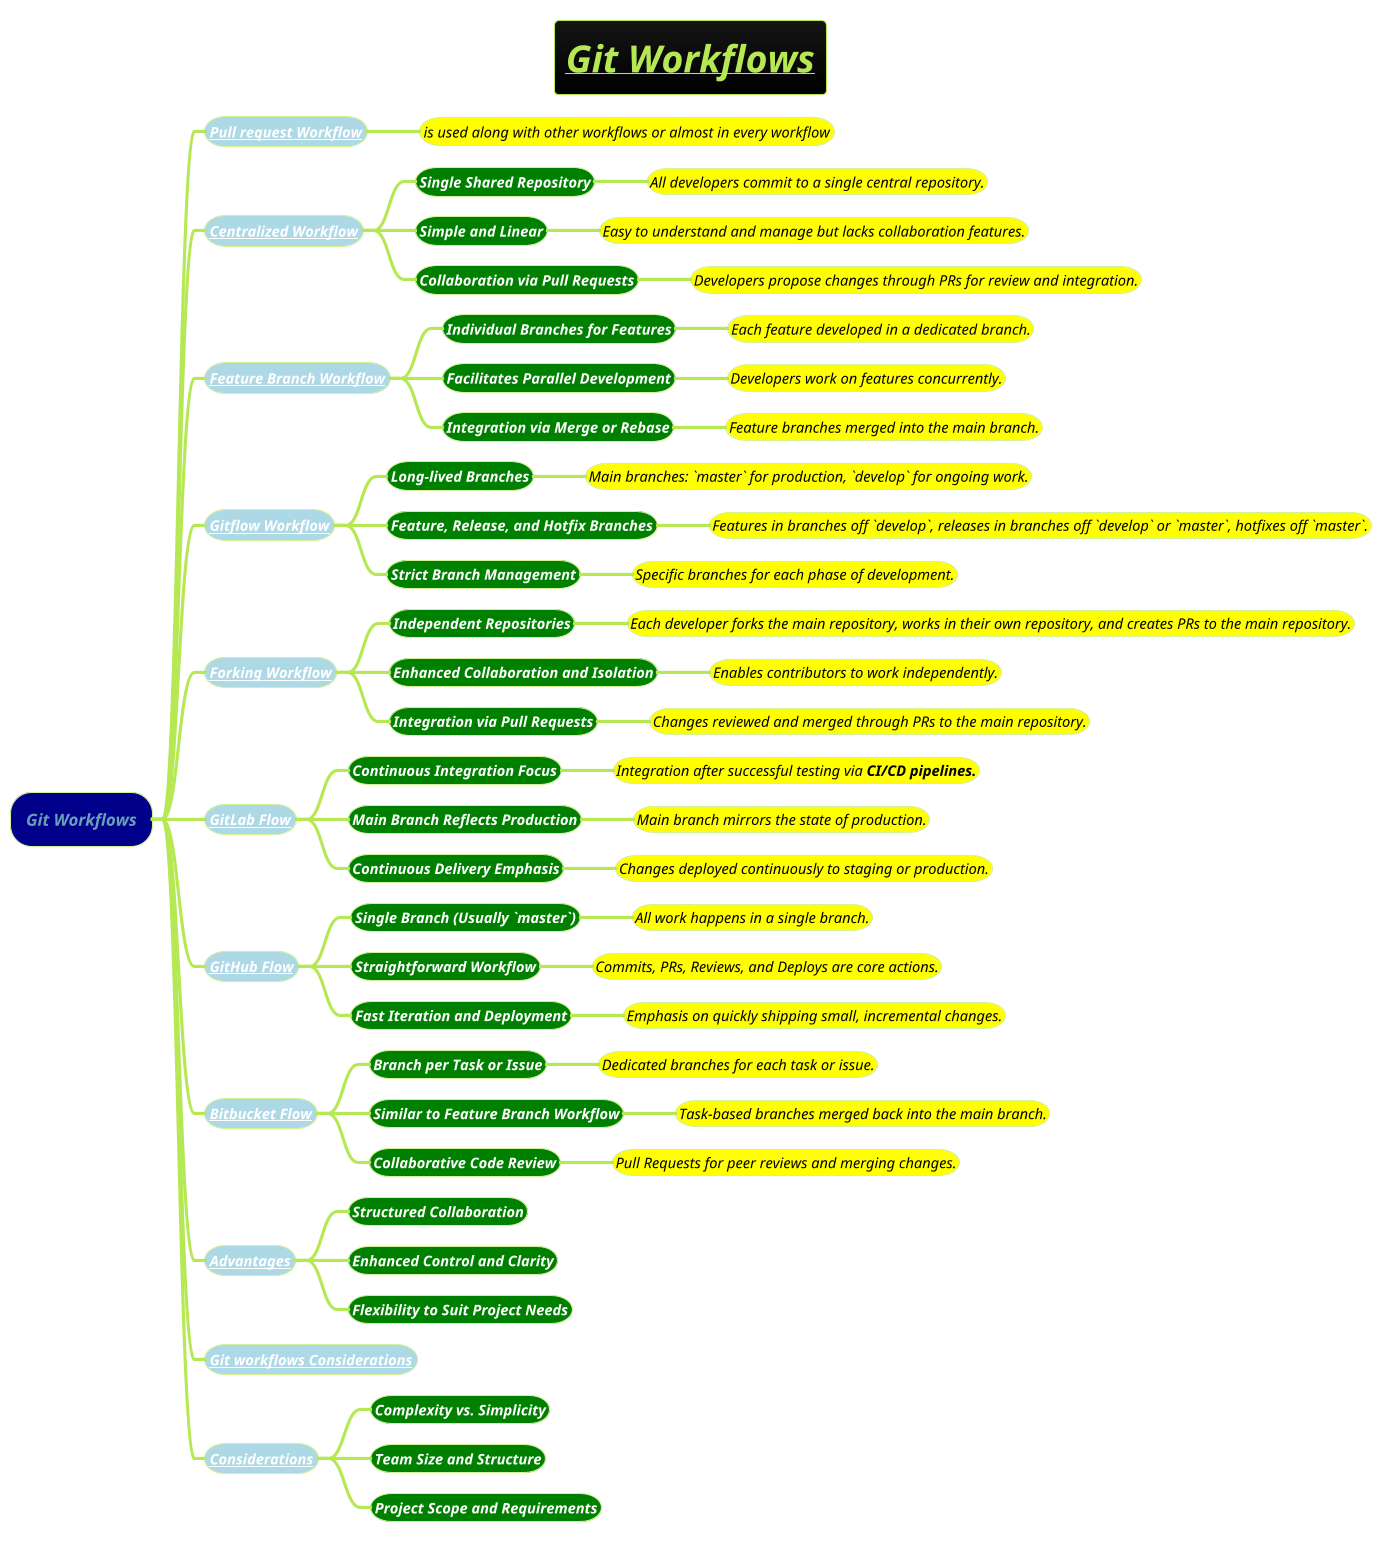 @startmindmap
title =<i><b><u>Git Workflows
!theme hacker

*[#darkblue] <i>Git Workflows
**[#lightblue] <i><color #blac><size:14>[[docs/3-devops/git/Pull-Request-Workflow.puml Pull request Workflow]]
***[#yellow] <i><color #black><size:14>is used along with other workflows or almost in every workflow
**[#lightblue] <i><color #blac><size:14>[[docs/3-devops/git/Centralized-workflow.puml Centralized Workflow]]
***[#green] <b><i><color #white><size:14>Single Shared Repository
****[#yellow] <i><color #black><size:14>All developers commit to a single central repository.
***[#green] <b><i><color #white><size:14>Simple and Linear
****[#yellow] <i><color #black><size:14>Easy to understand and manage but lacks collaboration features.
***[#green] <b><i><color #white><size:14>Collaboration via Pull Requests
****[#yellow] <i><color #black><size:14>Developers propose changes through PRs for review and integration.
**[#lightblue] <i><color #blac><size:14>[[docs/3-devops/git/Feature-Branch-workflow.puml Feature Branch Workflow]]
***[#green] <b><i><color #white><size:14>Individual Branches for Features
****[#yellow] <i><color #black><size:14>Each feature developed in a dedicated branch.
***[#green] <b><i><color #white><size:14>Facilitates Parallel Development
****[#yellow] <i><color #black><size:14>Developers work on features concurrently.
***[#green] <b><i><color #white><size:14>Integration via Merge or Rebase
****[#yellow] <i><color #black><size:14>Feature branches merged into the main branch.
**[#lightblue] <i><color #blac><size:14>[[docs/3-devops/git/Gitflow-workflow.puml Gitflow Workflow]]
***[#green] <b><i><color #white><size:14>Long-lived Branches
****[#yellow] <i><color #black><size:14>Main branches: `master` for production, `develop` for ongoing work.
***[#green] <b><i><color #white><size:14>Feature, Release, and Hotfix Branches
****[#yellow] <i><color #black><size:14>Features in branches off `develop`, releases in branches off `develop` or `master`, hotfixes off `master`.
***[#green] <b><i><color #white><size:14>Strict Branch Management
****[#yellow] <i><color #black><size:14>Specific branches for each phase of development.
**[#lightblue] <i><color #blac><size:14>[[docs/3-devops/git/Forking-workflow.puml Forking Workflow]]
***[#green] <b><i><color #white><size:14>Independent Repositories
****[#yellow] <i><color #black><size:14>Each developer forks the main repository, works in their own repository, and creates PRs to the main repository.
***[#green] <b><i><color #white><size:14>Enhanced Collaboration and Isolation
****[#yellow] <i><color #black><size:14>Enables contributors to work independently.
***[#green] <b><i><color #white><size:14>Integration via Pull Requests
****[#yellow] <i><color #black><size:14>Changes reviewed and merged through PRs to the main repository.
**[#lightblue] <i><color #blac><size:14>[[docs/3-devops/git/Gitlab-workflow.puml GitLab Flow]]
***[#green] <b><i><color #white><size:14>Continuous Integration Focus
****[#yellow] <i><color #black><size:14>Integration after successful testing via <b>CI/CD pipelines.
***[#green] <b><i><color #white><size:14>Main Branch Reflects Production
****[#yellow] <i><color #black><size:14>Main branch mirrors the state of production.
***[#green] <b><i><color #white><size:14>Continuous Delivery Emphasis
****[#yellow] <i><color #black><size:14>Changes deployed continuously to staging or production.
**[#lightblue] <i><color #blac><size:14>[[docs/3-devops/git/GitHub-workflow.puml GitHub Flow]]
***[#green] <b><i><color #white><size:14>Single Branch (Usually `master`)
****[#yellow] <i><color #black><size:14>All work happens in a single branch.
***[#green] <b><i><color #white><size:14>Straightforward Workflow
****[#yellow] <i><color #black><size:14>Commits, PRs, Reviews, and Deploys are core actions.
***[#green] <b><i><color #white><size:14>Fast Iteration and Deployment
****[#yellow] <i><color #black><size:14>Emphasis on quickly shipping small, incremental changes.
**[#lightblue] <i><color #blac><size:14>[[docs/3-devops/git/Bitbucket-workflow.puml Bitbucket Flow]]
***[#green] <b><i><color #white><size:14>Branch per Task or Issue
****[#yellow] <i><color #black><size:14>Dedicated branches for each task or issue.
***[#green] <b><i><color #white><size:14>Similar to Feature Branch Workflow
****[#yellow] <i><color #black><size:14>Task-based branches merged back into the main branch.
***[#green] <b><i><color #white><size:14>Collaborative Code Review
****[#yellow] <i><color #black><size:14>Pull Requests for peer reviews and merging changes.
**[#lightblue] <i><color #blac><size:14>[[docs/3-devops/git/Git-workflows-advantages.puml Advantages]]
***[#green] <b><i><color #white><size:14>Structured Collaboration
***[#green] <b><i><color #white><size:14>Enhanced Control and Clarity
***[#green] <b><i><color #white><size:14>Flexibility to Suit Project Needs
**[#lightblue] <i><color #blac><size:14>[[docs/3-devops/git/Git-Workflows-Considerations.puml Git workflows Considerations]]
**[#lightblue] <i><color #blac><size:14>[[ Considerations]]
***[#green] <b><i><color #white><size:14>Complexity vs. Simplicity
***[#green] <b><i><color #white><size:14>Team Size and Structure
***[#green] <b><i><color #white><size:14>Project Scope and Requirements
@endmindmap
